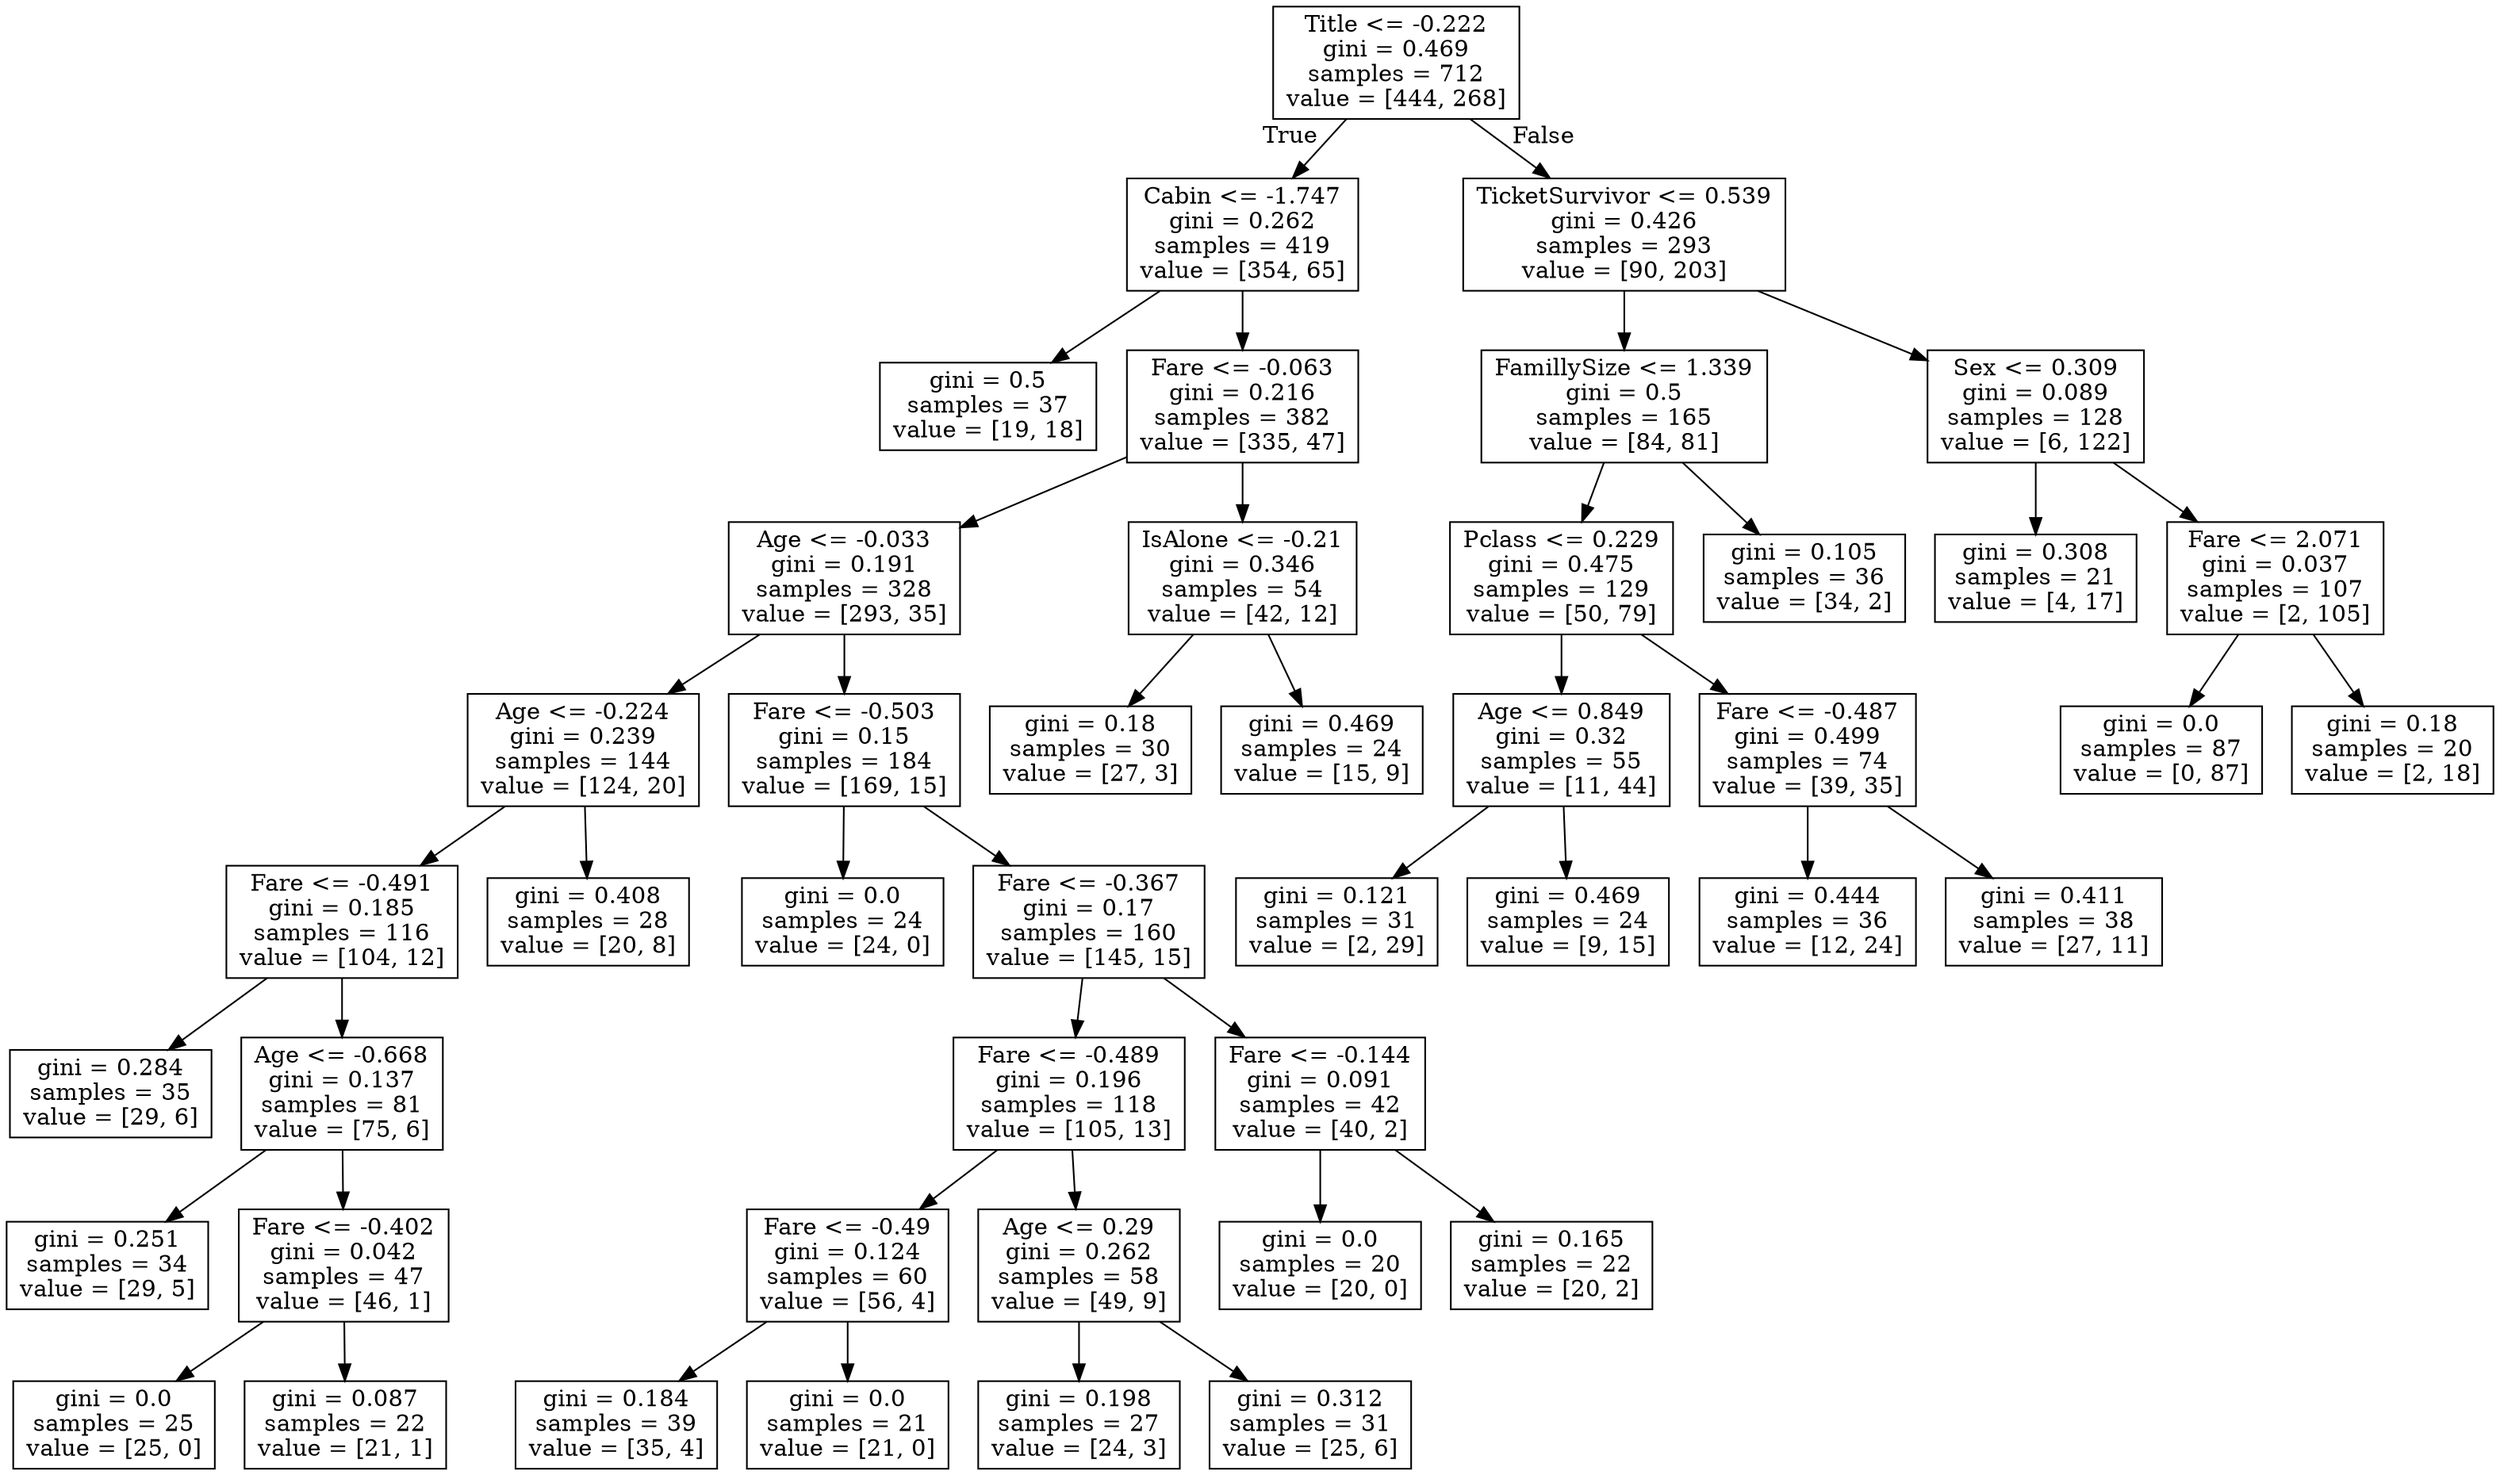 digraph Tree {
node [shape=box] ;
0 [label="Title <= -0.222\ngini = 0.469\nsamples = 712\nvalue = [444, 268]"] ;
1 [label="Cabin <= -1.747\ngini = 0.262\nsamples = 419\nvalue = [354, 65]"] ;
0 -> 1 [labeldistance=2.5, labelangle=45, headlabel="True"] ;
2 [label="gini = 0.5\nsamples = 37\nvalue = [19, 18]"] ;
1 -> 2 ;
3 [label="Fare <= -0.063\ngini = 0.216\nsamples = 382\nvalue = [335, 47]"] ;
1 -> 3 ;
4 [label="Age <= -0.033\ngini = 0.191\nsamples = 328\nvalue = [293, 35]"] ;
3 -> 4 ;
5 [label="Age <= -0.224\ngini = 0.239\nsamples = 144\nvalue = [124, 20]"] ;
4 -> 5 ;
6 [label="Fare <= -0.491\ngini = 0.185\nsamples = 116\nvalue = [104, 12]"] ;
5 -> 6 ;
7 [label="gini = 0.284\nsamples = 35\nvalue = [29, 6]"] ;
6 -> 7 ;
8 [label="Age <= -0.668\ngini = 0.137\nsamples = 81\nvalue = [75, 6]"] ;
6 -> 8 ;
9 [label="gini = 0.251\nsamples = 34\nvalue = [29, 5]"] ;
8 -> 9 ;
10 [label="Fare <= -0.402\ngini = 0.042\nsamples = 47\nvalue = [46, 1]"] ;
8 -> 10 ;
11 [label="gini = 0.0\nsamples = 25\nvalue = [25, 0]"] ;
10 -> 11 ;
12 [label="gini = 0.087\nsamples = 22\nvalue = [21, 1]"] ;
10 -> 12 ;
13 [label="gini = 0.408\nsamples = 28\nvalue = [20, 8]"] ;
5 -> 13 ;
14 [label="Fare <= -0.503\ngini = 0.15\nsamples = 184\nvalue = [169, 15]"] ;
4 -> 14 ;
15 [label="gini = 0.0\nsamples = 24\nvalue = [24, 0]"] ;
14 -> 15 ;
16 [label="Fare <= -0.367\ngini = 0.17\nsamples = 160\nvalue = [145, 15]"] ;
14 -> 16 ;
17 [label="Fare <= -0.489\ngini = 0.196\nsamples = 118\nvalue = [105, 13]"] ;
16 -> 17 ;
18 [label="Fare <= -0.49\ngini = 0.124\nsamples = 60\nvalue = [56, 4]"] ;
17 -> 18 ;
19 [label="gini = 0.184\nsamples = 39\nvalue = [35, 4]"] ;
18 -> 19 ;
20 [label="gini = 0.0\nsamples = 21\nvalue = [21, 0]"] ;
18 -> 20 ;
21 [label="Age <= 0.29\ngini = 0.262\nsamples = 58\nvalue = [49, 9]"] ;
17 -> 21 ;
22 [label="gini = 0.198\nsamples = 27\nvalue = [24, 3]"] ;
21 -> 22 ;
23 [label="gini = 0.312\nsamples = 31\nvalue = [25, 6]"] ;
21 -> 23 ;
24 [label="Fare <= -0.144\ngini = 0.091\nsamples = 42\nvalue = [40, 2]"] ;
16 -> 24 ;
25 [label="gini = 0.0\nsamples = 20\nvalue = [20, 0]"] ;
24 -> 25 ;
26 [label="gini = 0.165\nsamples = 22\nvalue = [20, 2]"] ;
24 -> 26 ;
27 [label="IsAlone <= -0.21\ngini = 0.346\nsamples = 54\nvalue = [42, 12]"] ;
3 -> 27 ;
28 [label="gini = 0.18\nsamples = 30\nvalue = [27, 3]"] ;
27 -> 28 ;
29 [label="gini = 0.469\nsamples = 24\nvalue = [15, 9]"] ;
27 -> 29 ;
30 [label="TicketSurvivor <= 0.539\ngini = 0.426\nsamples = 293\nvalue = [90, 203]"] ;
0 -> 30 [labeldistance=2.5, labelangle=-45, headlabel="False"] ;
31 [label="FamillySize <= 1.339\ngini = 0.5\nsamples = 165\nvalue = [84, 81]"] ;
30 -> 31 ;
32 [label="Pclass <= 0.229\ngini = 0.475\nsamples = 129\nvalue = [50, 79]"] ;
31 -> 32 ;
33 [label="Age <= 0.849\ngini = 0.32\nsamples = 55\nvalue = [11, 44]"] ;
32 -> 33 ;
34 [label="gini = 0.121\nsamples = 31\nvalue = [2, 29]"] ;
33 -> 34 ;
35 [label="gini = 0.469\nsamples = 24\nvalue = [9, 15]"] ;
33 -> 35 ;
36 [label="Fare <= -0.487\ngini = 0.499\nsamples = 74\nvalue = [39, 35]"] ;
32 -> 36 ;
37 [label="gini = 0.444\nsamples = 36\nvalue = [12, 24]"] ;
36 -> 37 ;
38 [label="gini = 0.411\nsamples = 38\nvalue = [27, 11]"] ;
36 -> 38 ;
39 [label="gini = 0.105\nsamples = 36\nvalue = [34, 2]"] ;
31 -> 39 ;
40 [label="Sex <= 0.309\ngini = 0.089\nsamples = 128\nvalue = [6, 122]"] ;
30 -> 40 ;
41 [label="gini = 0.308\nsamples = 21\nvalue = [4, 17]"] ;
40 -> 41 ;
42 [label="Fare <= 2.071\ngini = 0.037\nsamples = 107\nvalue = [2, 105]"] ;
40 -> 42 ;
43 [label="gini = 0.0\nsamples = 87\nvalue = [0, 87]"] ;
42 -> 43 ;
44 [label="gini = 0.18\nsamples = 20\nvalue = [2, 18]"] ;
42 -> 44 ;
}